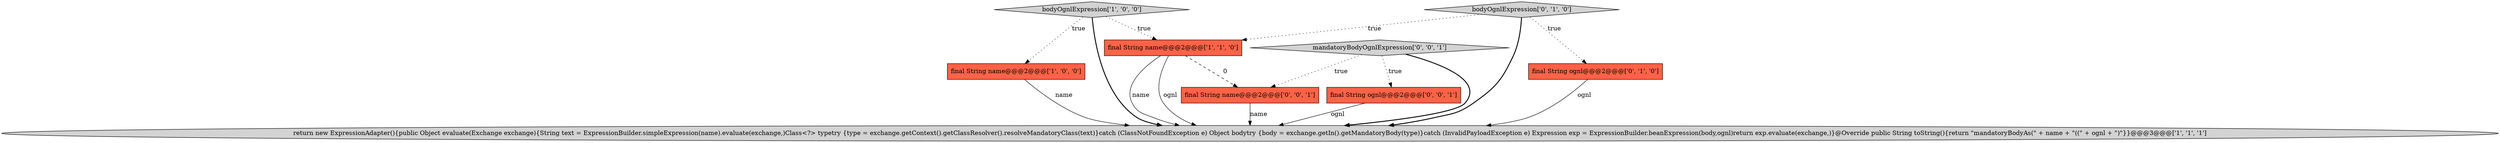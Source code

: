 digraph {
7 [style = filled, label = "final String ognl@@@2@@@['0', '0', '1']", fillcolor = tomato, shape = box image = "AAA0AAABBB3BBB"];
3 [style = filled, label = "bodyOgnlExpression['1', '0', '0']", fillcolor = lightgray, shape = diamond image = "AAA0AAABBB1BBB"];
0 [style = filled, label = "final String name@@@2@@@['1', '0', '0']", fillcolor = tomato, shape = box image = "AAA0AAABBB1BBB"];
1 [style = filled, label = "return new ExpressionAdapter(){public Object evaluate(Exchange exchange){String text = ExpressionBuilder.simpleExpression(name).evaluate(exchange,)Class<?> typetry {type = exchange.getContext().getClassResolver().resolveMandatoryClass(text)}catch (ClassNotFoundException e) Object bodytry {body = exchange.getIn().getMandatoryBody(type)}catch (InvalidPayloadException e) Expression exp = ExpressionBuilder.beanExpression(body,ognl)return exp.evaluate(exchange,)}@Override public String toString(){return \"mandatoryBodyAs(\" + name + \"((\" + ognl + \")\"}}@@@3@@@['1', '1', '1']", fillcolor = lightgray, shape = ellipse image = "AAA0AAABBB1BBB"];
5 [style = filled, label = "bodyOgnlExpression['0', '1', '0']", fillcolor = lightgray, shape = diamond image = "AAA0AAABBB2BBB"];
2 [style = filled, label = "final String name@@@2@@@['1', '1', '0']", fillcolor = tomato, shape = box image = "AAA0AAABBB1BBB"];
4 [style = filled, label = "final String ognl@@@2@@@['0', '1', '0']", fillcolor = tomato, shape = box image = "AAA0AAABBB2BBB"];
8 [style = filled, label = "final String name@@@2@@@['0', '0', '1']", fillcolor = tomato, shape = box image = "AAA0AAABBB3BBB"];
6 [style = filled, label = "mandatoryBodyOgnlExpression['0', '0', '1']", fillcolor = lightgray, shape = diamond image = "AAA0AAABBB3BBB"];
2->8 [style = dashed, label="0"];
6->8 [style = dotted, label="true"];
5->4 [style = dotted, label="true"];
6->7 [style = dotted, label="true"];
2->1 [style = solid, label="name"];
7->1 [style = solid, label="ognl"];
3->2 [style = dotted, label="true"];
0->1 [style = solid, label="name"];
4->1 [style = solid, label="ognl"];
5->2 [style = dotted, label="true"];
2->1 [style = solid, label="ognl"];
6->1 [style = bold, label=""];
3->1 [style = bold, label=""];
5->1 [style = bold, label=""];
3->0 [style = dotted, label="true"];
8->1 [style = solid, label="name"];
}
